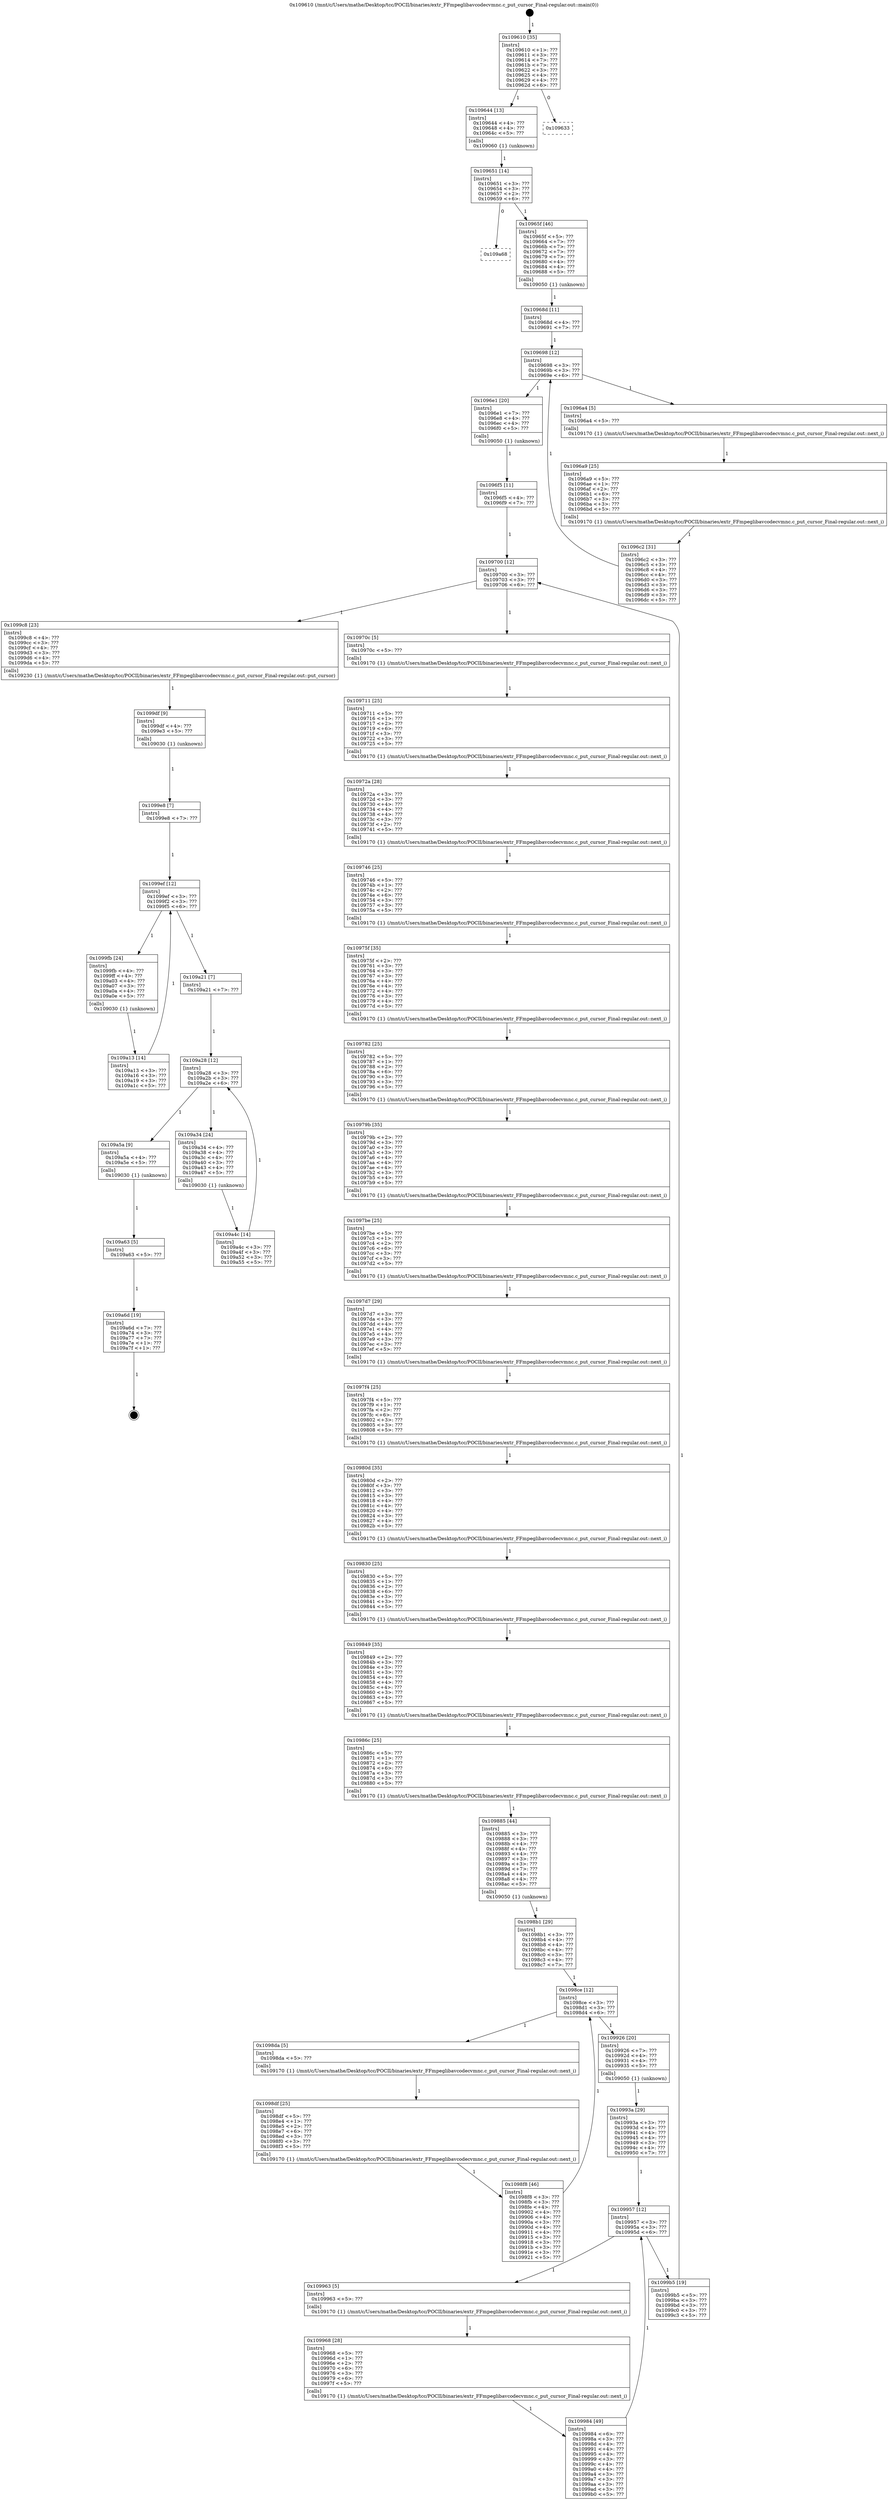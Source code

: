 digraph "0x109610" {
  label = "0x109610 (/mnt/c/Users/mathe/Desktop/tcc/POCII/binaries/extr_FFmpeglibavcodecvmnc.c_put_cursor_Final-regular.out::main(0))"
  labelloc = "t"
  node[shape=record]

  Entry [label="",width=0.3,height=0.3,shape=circle,fillcolor=black,style=filled]
  "0x109610" [label="{
     0x109610 [35]\l
     | [instrs]\l
     &nbsp;&nbsp;0x109610 \<+1\>: ???\l
     &nbsp;&nbsp;0x109611 \<+3\>: ???\l
     &nbsp;&nbsp;0x109614 \<+7\>: ???\l
     &nbsp;&nbsp;0x10961b \<+7\>: ???\l
     &nbsp;&nbsp;0x109622 \<+3\>: ???\l
     &nbsp;&nbsp;0x109625 \<+4\>: ???\l
     &nbsp;&nbsp;0x109629 \<+4\>: ???\l
     &nbsp;&nbsp;0x10962d \<+6\>: ???\l
  }"]
  "0x109644" [label="{
     0x109644 [13]\l
     | [instrs]\l
     &nbsp;&nbsp;0x109644 \<+4\>: ???\l
     &nbsp;&nbsp;0x109648 \<+4\>: ???\l
     &nbsp;&nbsp;0x10964c \<+5\>: ???\l
     | [calls]\l
     &nbsp;&nbsp;0x109060 \{1\} (unknown)\l
  }"]
  "0x109633" [label="{
     0x109633\l
  }", style=dashed]
  "0x109651" [label="{
     0x109651 [14]\l
     | [instrs]\l
     &nbsp;&nbsp;0x109651 \<+3\>: ???\l
     &nbsp;&nbsp;0x109654 \<+3\>: ???\l
     &nbsp;&nbsp;0x109657 \<+2\>: ???\l
     &nbsp;&nbsp;0x109659 \<+6\>: ???\l
  }"]
  "0x109a68" [label="{
     0x109a68\l
  }", style=dashed]
  "0x10965f" [label="{
     0x10965f [46]\l
     | [instrs]\l
     &nbsp;&nbsp;0x10965f \<+5\>: ???\l
     &nbsp;&nbsp;0x109664 \<+7\>: ???\l
     &nbsp;&nbsp;0x10966b \<+7\>: ???\l
     &nbsp;&nbsp;0x109672 \<+7\>: ???\l
     &nbsp;&nbsp;0x109679 \<+7\>: ???\l
     &nbsp;&nbsp;0x109680 \<+4\>: ???\l
     &nbsp;&nbsp;0x109684 \<+4\>: ???\l
     &nbsp;&nbsp;0x109688 \<+5\>: ???\l
     | [calls]\l
     &nbsp;&nbsp;0x109050 \{1\} (unknown)\l
  }"]
  Exit [label="",width=0.3,height=0.3,shape=circle,fillcolor=black,style=filled,peripheries=2]
  "0x109698" [label="{
     0x109698 [12]\l
     | [instrs]\l
     &nbsp;&nbsp;0x109698 \<+3\>: ???\l
     &nbsp;&nbsp;0x10969b \<+3\>: ???\l
     &nbsp;&nbsp;0x10969e \<+6\>: ???\l
  }"]
  "0x1096e1" [label="{
     0x1096e1 [20]\l
     | [instrs]\l
     &nbsp;&nbsp;0x1096e1 \<+7\>: ???\l
     &nbsp;&nbsp;0x1096e8 \<+4\>: ???\l
     &nbsp;&nbsp;0x1096ec \<+4\>: ???\l
     &nbsp;&nbsp;0x1096f0 \<+5\>: ???\l
     | [calls]\l
     &nbsp;&nbsp;0x109050 \{1\} (unknown)\l
  }"]
  "0x1096a4" [label="{
     0x1096a4 [5]\l
     | [instrs]\l
     &nbsp;&nbsp;0x1096a4 \<+5\>: ???\l
     | [calls]\l
     &nbsp;&nbsp;0x109170 \{1\} (/mnt/c/Users/mathe/Desktop/tcc/POCII/binaries/extr_FFmpeglibavcodecvmnc.c_put_cursor_Final-regular.out::next_i)\l
  }"]
  "0x1096a9" [label="{
     0x1096a9 [25]\l
     | [instrs]\l
     &nbsp;&nbsp;0x1096a9 \<+5\>: ???\l
     &nbsp;&nbsp;0x1096ae \<+1\>: ???\l
     &nbsp;&nbsp;0x1096af \<+2\>: ???\l
     &nbsp;&nbsp;0x1096b1 \<+6\>: ???\l
     &nbsp;&nbsp;0x1096b7 \<+3\>: ???\l
     &nbsp;&nbsp;0x1096ba \<+3\>: ???\l
     &nbsp;&nbsp;0x1096bd \<+5\>: ???\l
     | [calls]\l
     &nbsp;&nbsp;0x109170 \{1\} (/mnt/c/Users/mathe/Desktop/tcc/POCII/binaries/extr_FFmpeglibavcodecvmnc.c_put_cursor_Final-regular.out::next_i)\l
  }"]
  "0x1096c2" [label="{
     0x1096c2 [31]\l
     | [instrs]\l
     &nbsp;&nbsp;0x1096c2 \<+3\>: ???\l
     &nbsp;&nbsp;0x1096c5 \<+3\>: ???\l
     &nbsp;&nbsp;0x1096c8 \<+4\>: ???\l
     &nbsp;&nbsp;0x1096cc \<+4\>: ???\l
     &nbsp;&nbsp;0x1096d0 \<+3\>: ???\l
     &nbsp;&nbsp;0x1096d3 \<+3\>: ???\l
     &nbsp;&nbsp;0x1096d6 \<+3\>: ???\l
     &nbsp;&nbsp;0x1096d9 \<+3\>: ???\l
     &nbsp;&nbsp;0x1096dc \<+5\>: ???\l
  }"]
  "0x10968d" [label="{
     0x10968d [11]\l
     | [instrs]\l
     &nbsp;&nbsp;0x10968d \<+4\>: ???\l
     &nbsp;&nbsp;0x109691 \<+7\>: ???\l
  }"]
  "0x109700" [label="{
     0x109700 [12]\l
     | [instrs]\l
     &nbsp;&nbsp;0x109700 \<+3\>: ???\l
     &nbsp;&nbsp;0x109703 \<+3\>: ???\l
     &nbsp;&nbsp;0x109706 \<+6\>: ???\l
  }"]
  "0x1099c8" [label="{
     0x1099c8 [23]\l
     | [instrs]\l
     &nbsp;&nbsp;0x1099c8 \<+4\>: ???\l
     &nbsp;&nbsp;0x1099cc \<+3\>: ???\l
     &nbsp;&nbsp;0x1099cf \<+4\>: ???\l
     &nbsp;&nbsp;0x1099d3 \<+3\>: ???\l
     &nbsp;&nbsp;0x1099d6 \<+4\>: ???\l
     &nbsp;&nbsp;0x1099da \<+5\>: ???\l
     | [calls]\l
     &nbsp;&nbsp;0x109230 \{1\} (/mnt/c/Users/mathe/Desktop/tcc/POCII/binaries/extr_FFmpeglibavcodecvmnc.c_put_cursor_Final-regular.out::put_cursor)\l
  }"]
  "0x10970c" [label="{
     0x10970c [5]\l
     | [instrs]\l
     &nbsp;&nbsp;0x10970c \<+5\>: ???\l
     | [calls]\l
     &nbsp;&nbsp;0x109170 \{1\} (/mnt/c/Users/mathe/Desktop/tcc/POCII/binaries/extr_FFmpeglibavcodecvmnc.c_put_cursor_Final-regular.out::next_i)\l
  }"]
  "0x109711" [label="{
     0x109711 [25]\l
     | [instrs]\l
     &nbsp;&nbsp;0x109711 \<+5\>: ???\l
     &nbsp;&nbsp;0x109716 \<+1\>: ???\l
     &nbsp;&nbsp;0x109717 \<+2\>: ???\l
     &nbsp;&nbsp;0x109719 \<+6\>: ???\l
     &nbsp;&nbsp;0x10971f \<+3\>: ???\l
     &nbsp;&nbsp;0x109722 \<+3\>: ???\l
     &nbsp;&nbsp;0x109725 \<+5\>: ???\l
     | [calls]\l
     &nbsp;&nbsp;0x109170 \{1\} (/mnt/c/Users/mathe/Desktop/tcc/POCII/binaries/extr_FFmpeglibavcodecvmnc.c_put_cursor_Final-regular.out::next_i)\l
  }"]
  "0x10972a" [label="{
     0x10972a [28]\l
     | [instrs]\l
     &nbsp;&nbsp;0x10972a \<+3\>: ???\l
     &nbsp;&nbsp;0x10972d \<+3\>: ???\l
     &nbsp;&nbsp;0x109730 \<+4\>: ???\l
     &nbsp;&nbsp;0x109734 \<+4\>: ???\l
     &nbsp;&nbsp;0x109738 \<+4\>: ???\l
     &nbsp;&nbsp;0x10973c \<+3\>: ???\l
     &nbsp;&nbsp;0x10973f \<+2\>: ???\l
     &nbsp;&nbsp;0x109741 \<+5\>: ???\l
     | [calls]\l
     &nbsp;&nbsp;0x109170 \{1\} (/mnt/c/Users/mathe/Desktop/tcc/POCII/binaries/extr_FFmpeglibavcodecvmnc.c_put_cursor_Final-regular.out::next_i)\l
  }"]
  "0x109746" [label="{
     0x109746 [25]\l
     | [instrs]\l
     &nbsp;&nbsp;0x109746 \<+5\>: ???\l
     &nbsp;&nbsp;0x10974b \<+1\>: ???\l
     &nbsp;&nbsp;0x10974c \<+2\>: ???\l
     &nbsp;&nbsp;0x10974e \<+6\>: ???\l
     &nbsp;&nbsp;0x109754 \<+3\>: ???\l
     &nbsp;&nbsp;0x109757 \<+3\>: ???\l
     &nbsp;&nbsp;0x10975a \<+5\>: ???\l
     | [calls]\l
     &nbsp;&nbsp;0x109170 \{1\} (/mnt/c/Users/mathe/Desktop/tcc/POCII/binaries/extr_FFmpeglibavcodecvmnc.c_put_cursor_Final-regular.out::next_i)\l
  }"]
  "0x10975f" [label="{
     0x10975f [35]\l
     | [instrs]\l
     &nbsp;&nbsp;0x10975f \<+2\>: ???\l
     &nbsp;&nbsp;0x109761 \<+3\>: ???\l
     &nbsp;&nbsp;0x109764 \<+3\>: ???\l
     &nbsp;&nbsp;0x109767 \<+3\>: ???\l
     &nbsp;&nbsp;0x10976a \<+4\>: ???\l
     &nbsp;&nbsp;0x10976e \<+4\>: ???\l
     &nbsp;&nbsp;0x109772 \<+4\>: ???\l
     &nbsp;&nbsp;0x109776 \<+3\>: ???\l
     &nbsp;&nbsp;0x109779 \<+4\>: ???\l
     &nbsp;&nbsp;0x10977d \<+5\>: ???\l
     | [calls]\l
     &nbsp;&nbsp;0x109170 \{1\} (/mnt/c/Users/mathe/Desktop/tcc/POCII/binaries/extr_FFmpeglibavcodecvmnc.c_put_cursor_Final-regular.out::next_i)\l
  }"]
  "0x109782" [label="{
     0x109782 [25]\l
     | [instrs]\l
     &nbsp;&nbsp;0x109782 \<+5\>: ???\l
     &nbsp;&nbsp;0x109787 \<+1\>: ???\l
     &nbsp;&nbsp;0x109788 \<+2\>: ???\l
     &nbsp;&nbsp;0x10978a \<+6\>: ???\l
     &nbsp;&nbsp;0x109790 \<+3\>: ???\l
     &nbsp;&nbsp;0x109793 \<+3\>: ???\l
     &nbsp;&nbsp;0x109796 \<+5\>: ???\l
     | [calls]\l
     &nbsp;&nbsp;0x109170 \{1\} (/mnt/c/Users/mathe/Desktop/tcc/POCII/binaries/extr_FFmpeglibavcodecvmnc.c_put_cursor_Final-regular.out::next_i)\l
  }"]
  "0x10979b" [label="{
     0x10979b [35]\l
     | [instrs]\l
     &nbsp;&nbsp;0x10979b \<+2\>: ???\l
     &nbsp;&nbsp;0x10979d \<+3\>: ???\l
     &nbsp;&nbsp;0x1097a0 \<+3\>: ???\l
     &nbsp;&nbsp;0x1097a3 \<+3\>: ???\l
     &nbsp;&nbsp;0x1097a6 \<+4\>: ???\l
     &nbsp;&nbsp;0x1097aa \<+4\>: ???\l
     &nbsp;&nbsp;0x1097ae \<+4\>: ???\l
     &nbsp;&nbsp;0x1097b2 \<+3\>: ???\l
     &nbsp;&nbsp;0x1097b5 \<+4\>: ???\l
     &nbsp;&nbsp;0x1097b9 \<+5\>: ???\l
     | [calls]\l
     &nbsp;&nbsp;0x109170 \{1\} (/mnt/c/Users/mathe/Desktop/tcc/POCII/binaries/extr_FFmpeglibavcodecvmnc.c_put_cursor_Final-regular.out::next_i)\l
  }"]
  "0x1097be" [label="{
     0x1097be [25]\l
     | [instrs]\l
     &nbsp;&nbsp;0x1097be \<+5\>: ???\l
     &nbsp;&nbsp;0x1097c3 \<+1\>: ???\l
     &nbsp;&nbsp;0x1097c4 \<+2\>: ???\l
     &nbsp;&nbsp;0x1097c6 \<+6\>: ???\l
     &nbsp;&nbsp;0x1097cc \<+3\>: ???\l
     &nbsp;&nbsp;0x1097cf \<+3\>: ???\l
     &nbsp;&nbsp;0x1097d2 \<+5\>: ???\l
     | [calls]\l
     &nbsp;&nbsp;0x109170 \{1\} (/mnt/c/Users/mathe/Desktop/tcc/POCII/binaries/extr_FFmpeglibavcodecvmnc.c_put_cursor_Final-regular.out::next_i)\l
  }"]
  "0x1097d7" [label="{
     0x1097d7 [29]\l
     | [instrs]\l
     &nbsp;&nbsp;0x1097d7 \<+3\>: ???\l
     &nbsp;&nbsp;0x1097da \<+3\>: ???\l
     &nbsp;&nbsp;0x1097dd \<+4\>: ???\l
     &nbsp;&nbsp;0x1097e1 \<+4\>: ???\l
     &nbsp;&nbsp;0x1097e5 \<+4\>: ???\l
     &nbsp;&nbsp;0x1097e9 \<+3\>: ???\l
     &nbsp;&nbsp;0x1097ec \<+3\>: ???\l
     &nbsp;&nbsp;0x1097ef \<+5\>: ???\l
     | [calls]\l
     &nbsp;&nbsp;0x109170 \{1\} (/mnt/c/Users/mathe/Desktop/tcc/POCII/binaries/extr_FFmpeglibavcodecvmnc.c_put_cursor_Final-regular.out::next_i)\l
  }"]
  "0x1097f4" [label="{
     0x1097f4 [25]\l
     | [instrs]\l
     &nbsp;&nbsp;0x1097f4 \<+5\>: ???\l
     &nbsp;&nbsp;0x1097f9 \<+1\>: ???\l
     &nbsp;&nbsp;0x1097fa \<+2\>: ???\l
     &nbsp;&nbsp;0x1097fc \<+6\>: ???\l
     &nbsp;&nbsp;0x109802 \<+3\>: ???\l
     &nbsp;&nbsp;0x109805 \<+3\>: ???\l
     &nbsp;&nbsp;0x109808 \<+5\>: ???\l
     | [calls]\l
     &nbsp;&nbsp;0x109170 \{1\} (/mnt/c/Users/mathe/Desktop/tcc/POCII/binaries/extr_FFmpeglibavcodecvmnc.c_put_cursor_Final-regular.out::next_i)\l
  }"]
  "0x10980d" [label="{
     0x10980d [35]\l
     | [instrs]\l
     &nbsp;&nbsp;0x10980d \<+2\>: ???\l
     &nbsp;&nbsp;0x10980f \<+3\>: ???\l
     &nbsp;&nbsp;0x109812 \<+3\>: ???\l
     &nbsp;&nbsp;0x109815 \<+3\>: ???\l
     &nbsp;&nbsp;0x109818 \<+4\>: ???\l
     &nbsp;&nbsp;0x10981c \<+4\>: ???\l
     &nbsp;&nbsp;0x109820 \<+4\>: ???\l
     &nbsp;&nbsp;0x109824 \<+3\>: ???\l
     &nbsp;&nbsp;0x109827 \<+4\>: ???\l
     &nbsp;&nbsp;0x10982b \<+5\>: ???\l
     | [calls]\l
     &nbsp;&nbsp;0x109170 \{1\} (/mnt/c/Users/mathe/Desktop/tcc/POCII/binaries/extr_FFmpeglibavcodecvmnc.c_put_cursor_Final-regular.out::next_i)\l
  }"]
  "0x109830" [label="{
     0x109830 [25]\l
     | [instrs]\l
     &nbsp;&nbsp;0x109830 \<+5\>: ???\l
     &nbsp;&nbsp;0x109835 \<+1\>: ???\l
     &nbsp;&nbsp;0x109836 \<+2\>: ???\l
     &nbsp;&nbsp;0x109838 \<+6\>: ???\l
     &nbsp;&nbsp;0x10983e \<+3\>: ???\l
     &nbsp;&nbsp;0x109841 \<+3\>: ???\l
     &nbsp;&nbsp;0x109844 \<+5\>: ???\l
     | [calls]\l
     &nbsp;&nbsp;0x109170 \{1\} (/mnt/c/Users/mathe/Desktop/tcc/POCII/binaries/extr_FFmpeglibavcodecvmnc.c_put_cursor_Final-regular.out::next_i)\l
  }"]
  "0x109849" [label="{
     0x109849 [35]\l
     | [instrs]\l
     &nbsp;&nbsp;0x109849 \<+2\>: ???\l
     &nbsp;&nbsp;0x10984b \<+3\>: ???\l
     &nbsp;&nbsp;0x10984e \<+3\>: ???\l
     &nbsp;&nbsp;0x109851 \<+3\>: ???\l
     &nbsp;&nbsp;0x109854 \<+4\>: ???\l
     &nbsp;&nbsp;0x109858 \<+4\>: ???\l
     &nbsp;&nbsp;0x10985c \<+4\>: ???\l
     &nbsp;&nbsp;0x109860 \<+3\>: ???\l
     &nbsp;&nbsp;0x109863 \<+4\>: ???\l
     &nbsp;&nbsp;0x109867 \<+5\>: ???\l
     | [calls]\l
     &nbsp;&nbsp;0x109170 \{1\} (/mnt/c/Users/mathe/Desktop/tcc/POCII/binaries/extr_FFmpeglibavcodecvmnc.c_put_cursor_Final-regular.out::next_i)\l
  }"]
  "0x10986c" [label="{
     0x10986c [25]\l
     | [instrs]\l
     &nbsp;&nbsp;0x10986c \<+5\>: ???\l
     &nbsp;&nbsp;0x109871 \<+1\>: ???\l
     &nbsp;&nbsp;0x109872 \<+2\>: ???\l
     &nbsp;&nbsp;0x109874 \<+6\>: ???\l
     &nbsp;&nbsp;0x10987a \<+3\>: ???\l
     &nbsp;&nbsp;0x10987d \<+3\>: ???\l
     &nbsp;&nbsp;0x109880 \<+5\>: ???\l
     | [calls]\l
     &nbsp;&nbsp;0x109170 \{1\} (/mnt/c/Users/mathe/Desktop/tcc/POCII/binaries/extr_FFmpeglibavcodecvmnc.c_put_cursor_Final-regular.out::next_i)\l
  }"]
  "0x109885" [label="{
     0x109885 [44]\l
     | [instrs]\l
     &nbsp;&nbsp;0x109885 \<+3\>: ???\l
     &nbsp;&nbsp;0x109888 \<+3\>: ???\l
     &nbsp;&nbsp;0x10988b \<+4\>: ???\l
     &nbsp;&nbsp;0x10988f \<+4\>: ???\l
     &nbsp;&nbsp;0x109893 \<+4\>: ???\l
     &nbsp;&nbsp;0x109897 \<+3\>: ???\l
     &nbsp;&nbsp;0x10989a \<+3\>: ???\l
     &nbsp;&nbsp;0x10989d \<+7\>: ???\l
     &nbsp;&nbsp;0x1098a4 \<+4\>: ???\l
     &nbsp;&nbsp;0x1098a8 \<+4\>: ???\l
     &nbsp;&nbsp;0x1098ac \<+5\>: ???\l
     | [calls]\l
     &nbsp;&nbsp;0x109050 \{1\} (unknown)\l
  }"]
  "0x1098ce" [label="{
     0x1098ce [12]\l
     | [instrs]\l
     &nbsp;&nbsp;0x1098ce \<+3\>: ???\l
     &nbsp;&nbsp;0x1098d1 \<+3\>: ???\l
     &nbsp;&nbsp;0x1098d4 \<+6\>: ???\l
  }"]
  "0x109926" [label="{
     0x109926 [20]\l
     | [instrs]\l
     &nbsp;&nbsp;0x109926 \<+7\>: ???\l
     &nbsp;&nbsp;0x10992d \<+4\>: ???\l
     &nbsp;&nbsp;0x109931 \<+4\>: ???\l
     &nbsp;&nbsp;0x109935 \<+5\>: ???\l
     | [calls]\l
     &nbsp;&nbsp;0x109050 \{1\} (unknown)\l
  }"]
  "0x1098da" [label="{
     0x1098da [5]\l
     | [instrs]\l
     &nbsp;&nbsp;0x1098da \<+5\>: ???\l
     | [calls]\l
     &nbsp;&nbsp;0x109170 \{1\} (/mnt/c/Users/mathe/Desktop/tcc/POCII/binaries/extr_FFmpeglibavcodecvmnc.c_put_cursor_Final-regular.out::next_i)\l
  }"]
  "0x1098df" [label="{
     0x1098df [25]\l
     | [instrs]\l
     &nbsp;&nbsp;0x1098df \<+5\>: ???\l
     &nbsp;&nbsp;0x1098e4 \<+1\>: ???\l
     &nbsp;&nbsp;0x1098e5 \<+2\>: ???\l
     &nbsp;&nbsp;0x1098e7 \<+6\>: ???\l
     &nbsp;&nbsp;0x1098ed \<+3\>: ???\l
     &nbsp;&nbsp;0x1098f0 \<+3\>: ???\l
     &nbsp;&nbsp;0x1098f3 \<+5\>: ???\l
     | [calls]\l
     &nbsp;&nbsp;0x109170 \{1\} (/mnt/c/Users/mathe/Desktop/tcc/POCII/binaries/extr_FFmpeglibavcodecvmnc.c_put_cursor_Final-regular.out::next_i)\l
  }"]
  "0x1098f8" [label="{
     0x1098f8 [46]\l
     | [instrs]\l
     &nbsp;&nbsp;0x1098f8 \<+3\>: ???\l
     &nbsp;&nbsp;0x1098fb \<+3\>: ???\l
     &nbsp;&nbsp;0x1098fe \<+4\>: ???\l
     &nbsp;&nbsp;0x109902 \<+4\>: ???\l
     &nbsp;&nbsp;0x109906 \<+4\>: ???\l
     &nbsp;&nbsp;0x10990a \<+3\>: ???\l
     &nbsp;&nbsp;0x10990d \<+4\>: ???\l
     &nbsp;&nbsp;0x109911 \<+4\>: ???\l
     &nbsp;&nbsp;0x109915 \<+3\>: ???\l
     &nbsp;&nbsp;0x109918 \<+3\>: ???\l
     &nbsp;&nbsp;0x10991b \<+3\>: ???\l
     &nbsp;&nbsp;0x10991e \<+3\>: ???\l
     &nbsp;&nbsp;0x109921 \<+5\>: ???\l
  }"]
  "0x1098b1" [label="{
     0x1098b1 [29]\l
     | [instrs]\l
     &nbsp;&nbsp;0x1098b1 \<+3\>: ???\l
     &nbsp;&nbsp;0x1098b4 \<+4\>: ???\l
     &nbsp;&nbsp;0x1098b8 \<+4\>: ???\l
     &nbsp;&nbsp;0x1098bc \<+4\>: ???\l
     &nbsp;&nbsp;0x1098c0 \<+3\>: ???\l
     &nbsp;&nbsp;0x1098c3 \<+4\>: ???\l
     &nbsp;&nbsp;0x1098c7 \<+7\>: ???\l
  }"]
  "0x109957" [label="{
     0x109957 [12]\l
     | [instrs]\l
     &nbsp;&nbsp;0x109957 \<+3\>: ???\l
     &nbsp;&nbsp;0x10995a \<+3\>: ???\l
     &nbsp;&nbsp;0x10995d \<+6\>: ???\l
  }"]
  "0x1099b5" [label="{
     0x1099b5 [19]\l
     | [instrs]\l
     &nbsp;&nbsp;0x1099b5 \<+5\>: ???\l
     &nbsp;&nbsp;0x1099ba \<+3\>: ???\l
     &nbsp;&nbsp;0x1099bd \<+3\>: ???\l
     &nbsp;&nbsp;0x1099c0 \<+3\>: ???\l
     &nbsp;&nbsp;0x1099c3 \<+5\>: ???\l
  }"]
  "0x109963" [label="{
     0x109963 [5]\l
     | [instrs]\l
     &nbsp;&nbsp;0x109963 \<+5\>: ???\l
     | [calls]\l
     &nbsp;&nbsp;0x109170 \{1\} (/mnt/c/Users/mathe/Desktop/tcc/POCII/binaries/extr_FFmpeglibavcodecvmnc.c_put_cursor_Final-regular.out::next_i)\l
  }"]
  "0x109968" [label="{
     0x109968 [28]\l
     | [instrs]\l
     &nbsp;&nbsp;0x109968 \<+5\>: ???\l
     &nbsp;&nbsp;0x10996d \<+1\>: ???\l
     &nbsp;&nbsp;0x10996e \<+2\>: ???\l
     &nbsp;&nbsp;0x109970 \<+6\>: ???\l
     &nbsp;&nbsp;0x109976 \<+3\>: ???\l
     &nbsp;&nbsp;0x109979 \<+6\>: ???\l
     &nbsp;&nbsp;0x10997f \<+5\>: ???\l
     | [calls]\l
     &nbsp;&nbsp;0x109170 \{1\} (/mnt/c/Users/mathe/Desktop/tcc/POCII/binaries/extr_FFmpeglibavcodecvmnc.c_put_cursor_Final-regular.out::next_i)\l
  }"]
  "0x109984" [label="{
     0x109984 [49]\l
     | [instrs]\l
     &nbsp;&nbsp;0x109984 \<+6\>: ???\l
     &nbsp;&nbsp;0x10998a \<+3\>: ???\l
     &nbsp;&nbsp;0x10998d \<+4\>: ???\l
     &nbsp;&nbsp;0x109991 \<+4\>: ???\l
     &nbsp;&nbsp;0x109995 \<+4\>: ???\l
     &nbsp;&nbsp;0x109999 \<+3\>: ???\l
     &nbsp;&nbsp;0x10999c \<+4\>: ???\l
     &nbsp;&nbsp;0x1099a0 \<+4\>: ???\l
     &nbsp;&nbsp;0x1099a4 \<+3\>: ???\l
     &nbsp;&nbsp;0x1099a7 \<+3\>: ???\l
     &nbsp;&nbsp;0x1099aa \<+3\>: ???\l
     &nbsp;&nbsp;0x1099ad \<+3\>: ???\l
     &nbsp;&nbsp;0x1099b0 \<+5\>: ???\l
  }"]
  "0x10993a" [label="{
     0x10993a [29]\l
     | [instrs]\l
     &nbsp;&nbsp;0x10993a \<+3\>: ???\l
     &nbsp;&nbsp;0x10993d \<+4\>: ???\l
     &nbsp;&nbsp;0x109941 \<+4\>: ???\l
     &nbsp;&nbsp;0x109945 \<+4\>: ???\l
     &nbsp;&nbsp;0x109949 \<+3\>: ???\l
     &nbsp;&nbsp;0x10994c \<+4\>: ???\l
     &nbsp;&nbsp;0x109950 \<+7\>: ???\l
  }"]
  "0x109a6d" [label="{
     0x109a6d [19]\l
     | [instrs]\l
     &nbsp;&nbsp;0x109a6d \<+7\>: ???\l
     &nbsp;&nbsp;0x109a74 \<+3\>: ???\l
     &nbsp;&nbsp;0x109a77 \<+7\>: ???\l
     &nbsp;&nbsp;0x109a7e \<+1\>: ???\l
     &nbsp;&nbsp;0x109a7f \<+1\>: ???\l
  }"]
  "0x1096f5" [label="{
     0x1096f5 [11]\l
     | [instrs]\l
     &nbsp;&nbsp;0x1096f5 \<+4\>: ???\l
     &nbsp;&nbsp;0x1096f9 \<+7\>: ???\l
  }"]
  "0x1099df" [label="{
     0x1099df [9]\l
     | [instrs]\l
     &nbsp;&nbsp;0x1099df \<+4\>: ???\l
     &nbsp;&nbsp;0x1099e3 \<+5\>: ???\l
     | [calls]\l
     &nbsp;&nbsp;0x109030 \{1\} (unknown)\l
  }"]
  "0x1099ef" [label="{
     0x1099ef [12]\l
     | [instrs]\l
     &nbsp;&nbsp;0x1099ef \<+3\>: ???\l
     &nbsp;&nbsp;0x1099f2 \<+3\>: ???\l
     &nbsp;&nbsp;0x1099f5 \<+6\>: ???\l
  }"]
  "0x109a28" [label="{
     0x109a28 [12]\l
     | [instrs]\l
     &nbsp;&nbsp;0x109a28 \<+3\>: ???\l
     &nbsp;&nbsp;0x109a2b \<+3\>: ???\l
     &nbsp;&nbsp;0x109a2e \<+6\>: ???\l
  }"]
  "0x1099fb" [label="{
     0x1099fb [24]\l
     | [instrs]\l
     &nbsp;&nbsp;0x1099fb \<+4\>: ???\l
     &nbsp;&nbsp;0x1099ff \<+4\>: ???\l
     &nbsp;&nbsp;0x109a03 \<+4\>: ???\l
     &nbsp;&nbsp;0x109a07 \<+3\>: ???\l
     &nbsp;&nbsp;0x109a0a \<+4\>: ???\l
     &nbsp;&nbsp;0x109a0e \<+5\>: ???\l
     | [calls]\l
     &nbsp;&nbsp;0x109030 \{1\} (unknown)\l
  }"]
  "0x109a13" [label="{
     0x109a13 [14]\l
     | [instrs]\l
     &nbsp;&nbsp;0x109a13 \<+3\>: ???\l
     &nbsp;&nbsp;0x109a16 \<+3\>: ???\l
     &nbsp;&nbsp;0x109a19 \<+3\>: ???\l
     &nbsp;&nbsp;0x109a1c \<+5\>: ???\l
  }"]
  "0x1099e8" [label="{
     0x1099e8 [7]\l
     | [instrs]\l
     &nbsp;&nbsp;0x1099e8 \<+7\>: ???\l
  }"]
  "0x109a5a" [label="{
     0x109a5a [9]\l
     | [instrs]\l
     &nbsp;&nbsp;0x109a5a \<+4\>: ???\l
     &nbsp;&nbsp;0x109a5e \<+5\>: ???\l
     | [calls]\l
     &nbsp;&nbsp;0x109030 \{1\} (unknown)\l
  }"]
  "0x109a34" [label="{
     0x109a34 [24]\l
     | [instrs]\l
     &nbsp;&nbsp;0x109a34 \<+4\>: ???\l
     &nbsp;&nbsp;0x109a38 \<+4\>: ???\l
     &nbsp;&nbsp;0x109a3c \<+4\>: ???\l
     &nbsp;&nbsp;0x109a40 \<+3\>: ???\l
     &nbsp;&nbsp;0x109a43 \<+4\>: ???\l
     &nbsp;&nbsp;0x109a47 \<+5\>: ???\l
     | [calls]\l
     &nbsp;&nbsp;0x109030 \{1\} (unknown)\l
  }"]
  "0x109a4c" [label="{
     0x109a4c [14]\l
     | [instrs]\l
     &nbsp;&nbsp;0x109a4c \<+3\>: ???\l
     &nbsp;&nbsp;0x109a4f \<+3\>: ???\l
     &nbsp;&nbsp;0x109a52 \<+3\>: ???\l
     &nbsp;&nbsp;0x109a55 \<+5\>: ???\l
  }"]
  "0x109a21" [label="{
     0x109a21 [7]\l
     | [instrs]\l
     &nbsp;&nbsp;0x109a21 \<+7\>: ???\l
  }"]
  "0x109a63" [label="{
     0x109a63 [5]\l
     | [instrs]\l
     &nbsp;&nbsp;0x109a63 \<+5\>: ???\l
  }"]
  Entry -> "0x109610" [label=" 1"]
  "0x109610" -> "0x109644" [label=" 1"]
  "0x109610" -> "0x109633" [label=" 0"]
  "0x109644" -> "0x109651" [label=" 1"]
  "0x109651" -> "0x109a68" [label=" 0"]
  "0x109651" -> "0x10965f" [label=" 1"]
  "0x109a6d" -> Exit [label=" 1"]
  "0x10965f" -> "0x10968d" [label=" 1"]
  "0x109698" -> "0x1096e1" [label=" 1"]
  "0x109698" -> "0x1096a4" [label=" 1"]
  "0x1096a4" -> "0x1096a9" [label=" 1"]
  "0x1096a9" -> "0x1096c2" [label=" 1"]
  "0x10968d" -> "0x109698" [label=" 1"]
  "0x1096c2" -> "0x109698" [label=" 1"]
  "0x1096e1" -> "0x1096f5" [label=" 1"]
  "0x109700" -> "0x1099c8" [label=" 1"]
  "0x109700" -> "0x10970c" [label=" 1"]
  "0x10970c" -> "0x109711" [label=" 1"]
  "0x109711" -> "0x10972a" [label=" 1"]
  "0x10972a" -> "0x109746" [label=" 1"]
  "0x109746" -> "0x10975f" [label=" 1"]
  "0x10975f" -> "0x109782" [label=" 1"]
  "0x109782" -> "0x10979b" [label=" 1"]
  "0x10979b" -> "0x1097be" [label=" 1"]
  "0x1097be" -> "0x1097d7" [label=" 1"]
  "0x1097d7" -> "0x1097f4" [label=" 1"]
  "0x1097f4" -> "0x10980d" [label=" 1"]
  "0x10980d" -> "0x109830" [label=" 1"]
  "0x109830" -> "0x109849" [label=" 1"]
  "0x109849" -> "0x10986c" [label=" 1"]
  "0x10986c" -> "0x109885" [label=" 1"]
  "0x109885" -> "0x1098b1" [label=" 1"]
  "0x1098ce" -> "0x109926" [label=" 1"]
  "0x1098ce" -> "0x1098da" [label=" 1"]
  "0x1098da" -> "0x1098df" [label=" 1"]
  "0x1098df" -> "0x1098f8" [label=" 1"]
  "0x1098b1" -> "0x1098ce" [label=" 1"]
  "0x1098f8" -> "0x1098ce" [label=" 1"]
  "0x109926" -> "0x10993a" [label=" 1"]
  "0x109957" -> "0x1099b5" [label=" 1"]
  "0x109957" -> "0x109963" [label=" 1"]
  "0x109963" -> "0x109968" [label=" 1"]
  "0x109968" -> "0x109984" [label=" 1"]
  "0x10993a" -> "0x109957" [label=" 1"]
  "0x109984" -> "0x109957" [label=" 1"]
  "0x109a63" -> "0x109a6d" [label=" 1"]
  "0x1096f5" -> "0x109700" [label=" 1"]
  "0x1099b5" -> "0x109700" [label=" 1"]
  "0x1099c8" -> "0x1099df" [label=" 1"]
  "0x1099df" -> "0x1099e8" [label=" 1"]
  "0x1099ef" -> "0x109a21" [label=" 1"]
  "0x1099ef" -> "0x1099fb" [label=" 1"]
  "0x1099fb" -> "0x109a13" [label=" 1"]
  "0x1099e8" -> "0x1099ef" [label=" 1"]
  "0x109a13" -> "0x1099ef" [label=" 1"]
  "0x109a28" -> "0x109a5a" [label=" 1"]
  "0x109a28" -> "0x109a34" [label=" 1"]
  "0x109a34" -> "0x109a4c" [label=" 1"]
  "0x109a21" -> "0x109a28" [label=" 1"]
  "0x109a4c" -> "0x109a28" [label=" 1"]
  "0x109a5a" -> "0x109a63" [label=" 1"]
}
